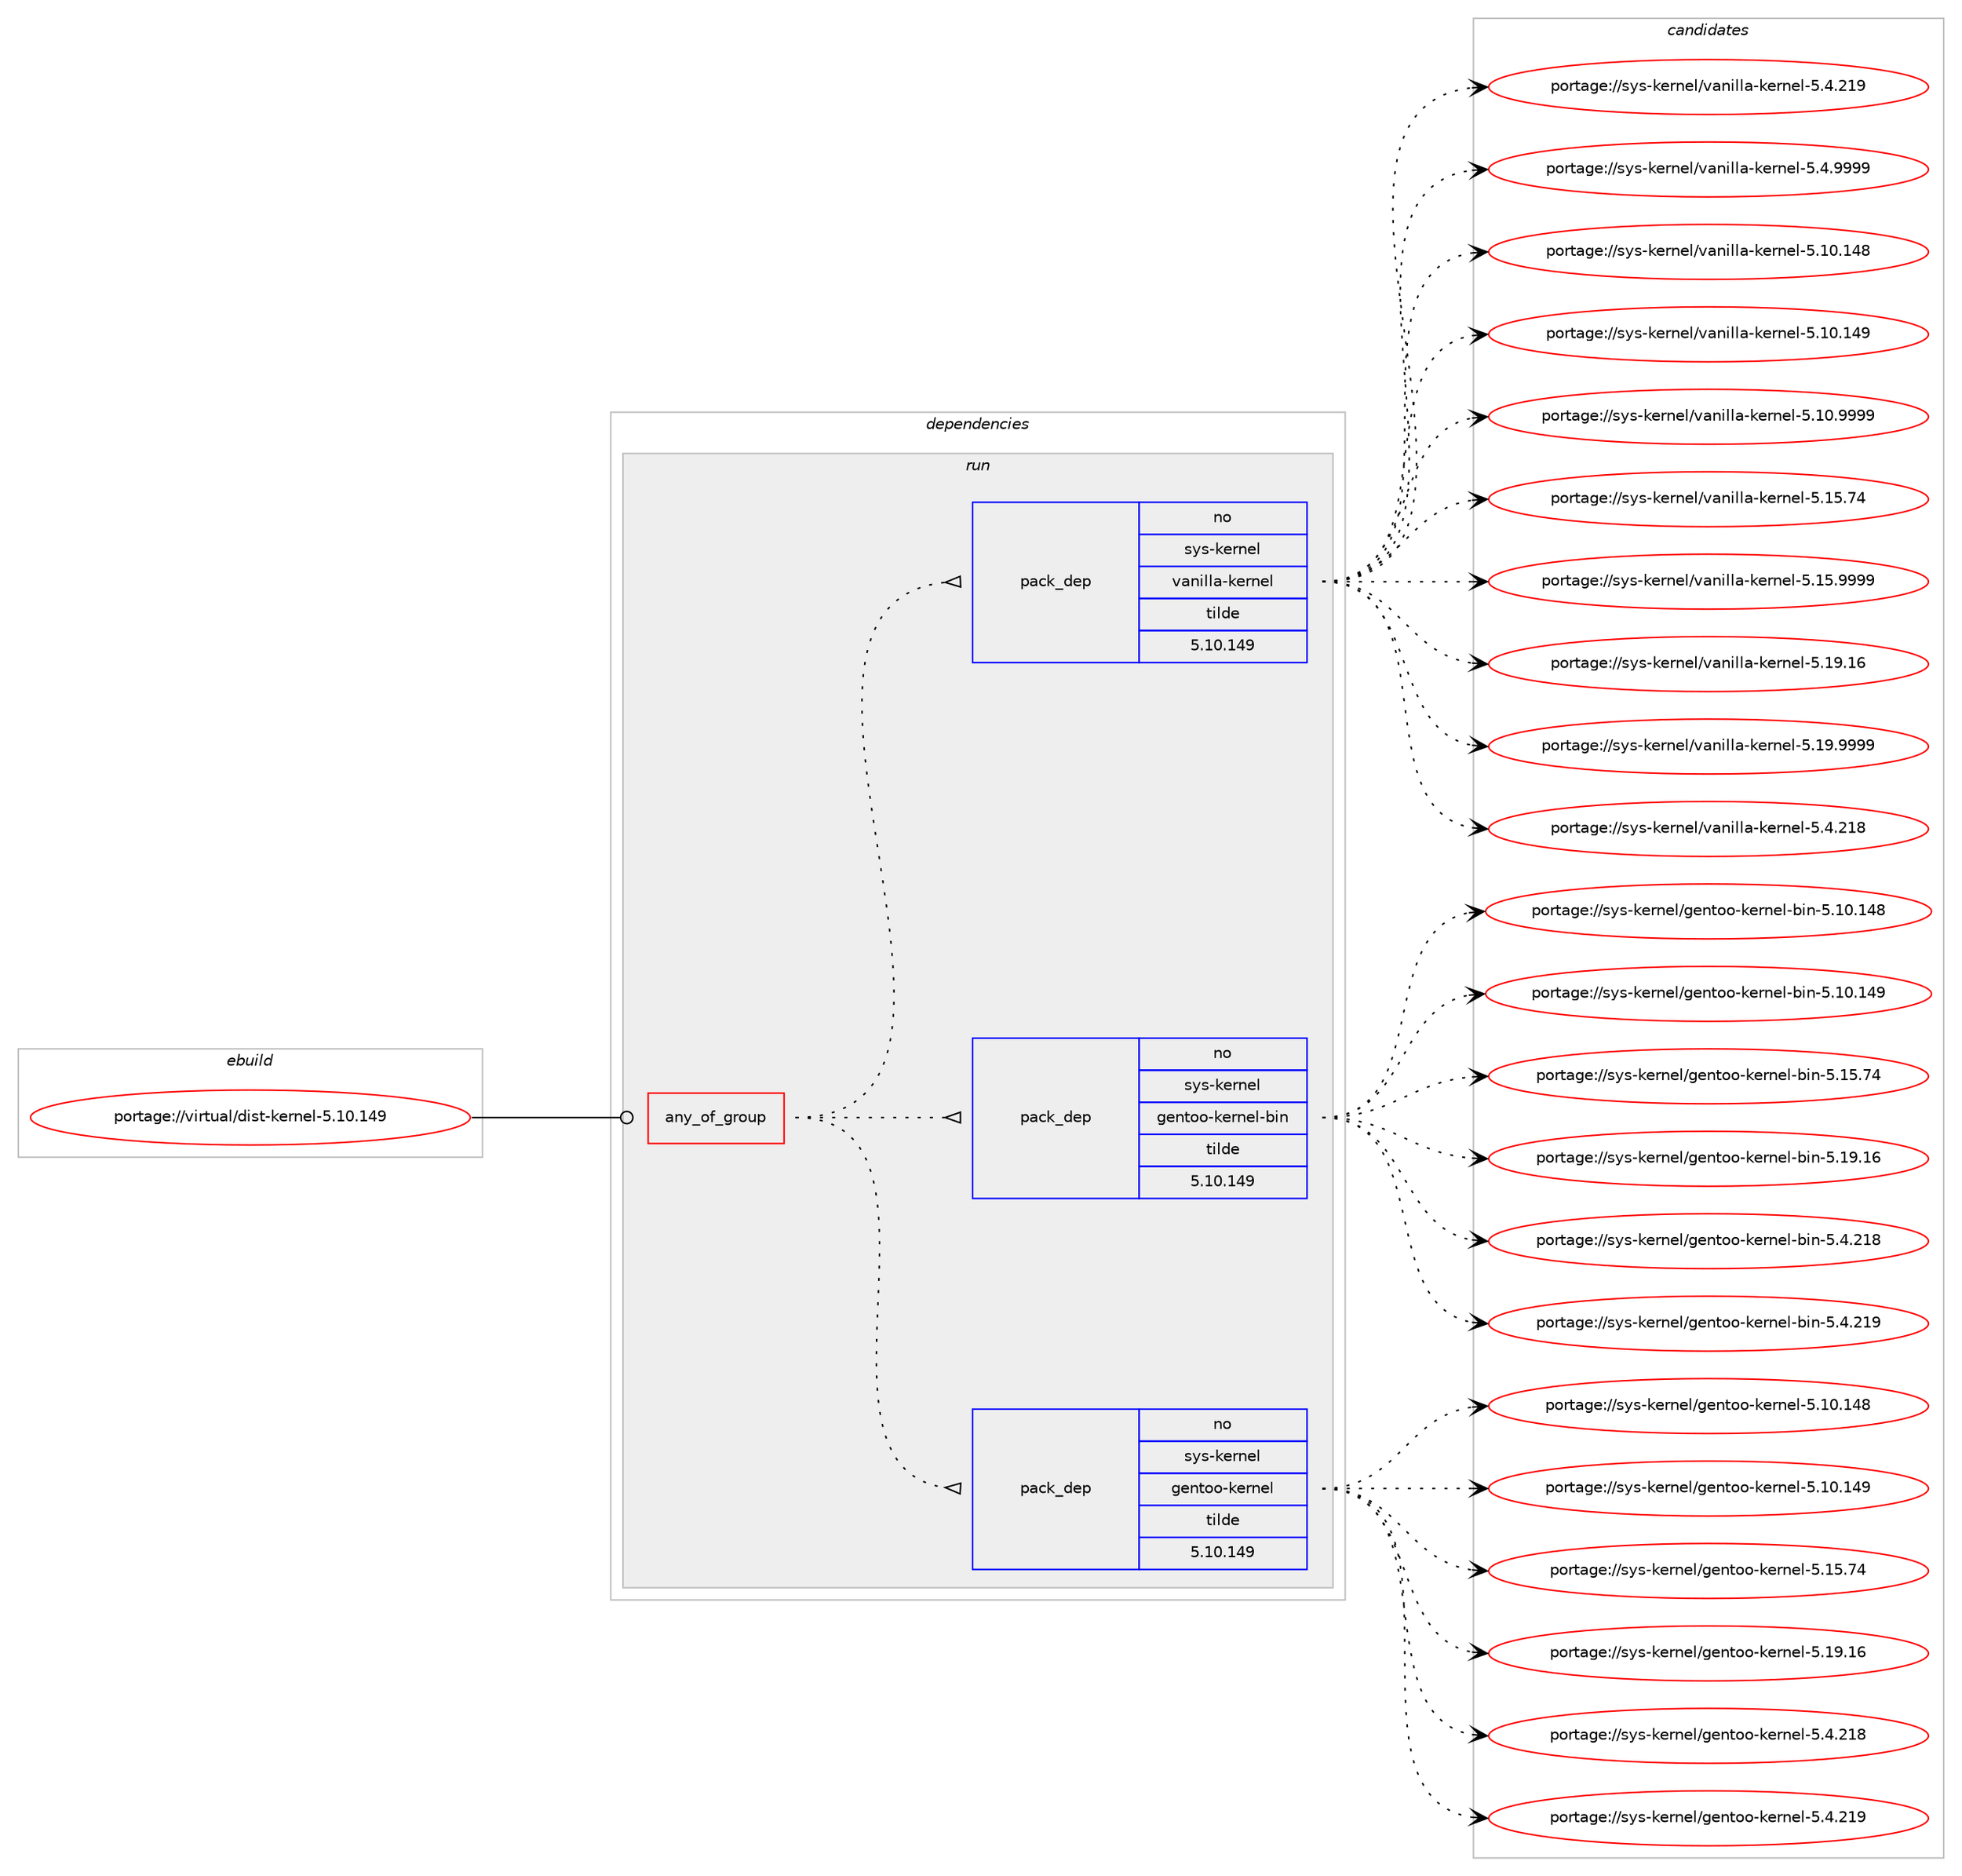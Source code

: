 digraph prolog {

# *************
# Graph options
# *************

newrank=true;
concentrate=true;
compound=true;
graph [rankdir=LR,fontname=Helvetica,fontsize=10,ranksep=1.5];#, ranksep=2.5, nodesep=0.2];
edge  [arrowhead=vee];
node  [fontname=Helvetica,fontsize=10];

# **********
# The ebuild
# **********

subgraph cluster_leftcol {
color=gray;
rank=same;
label=<<i>ebuild</i>>;
id [label="portage://virtual/dist-kernel-5.10.149", color=red, width=4, href="../virtual/dist-kernel-5.10.149.svg"];
}

# ****************
# The dependencies
# ****************

subgraph cluster_midcol {
color=gray;
label=<<i>dependencies</i>>;
subgraph cluster_compile {
fillcolor="#eeeeee";
style=filled;
label=<<i>compile</i>>;
}
subgraph cluster_compileandrun {
fillcolor="#eeeeee";
style=filled;
label=<<i>compile and run</i>>;
}
subgraph cluster_run {
fillcolor="#eeeeee";
style=filled;
label=<<i>run</i>>;
subgraph any5 {
dependency217 [label=<<TABLE BORDER="0" CELLBORDER="1" CELLSPACING="0" CELLPADDING="4"><TR><TD CELLPADDING="10">any_of_group</TD></TR></TABLE>>, shape=none, color=red];subgraph pack102 {
dependency218 [label=<<TABLE BORDER="0" CELLBORDER="1" CELLSPACING="0" CELLPADDING="4" WIDTH="220"><TR><TD ROWSPAN="6" CELLPADDING="30">pack_dep</TD></TR><TR><TD WIDTH="110">no</TD></TR><TR><TD>sys-kernel</TD></TR><TR><TD>gentoo-kernel</TD></TR><TR><TD>tilde</TD></TR><TR><TD>5.10.149</TD></TR></TABLE>>, shape=none, color=blue];
}
dependency217:e -> dependency218:w [weight=20,style="dotted",arrowhead="oinv"];
subgraph pack103 {
dependency219 [label=<<TABLE BORDER="0" CELLBORDER="1" CELLSPACING="0" CELLPADDING="4" WIDTH="220"><TR><TD ROWSPAN="6" CELLPADDING="30">pack_dep</TD></TR><TR><TD WIDTH="110">no</TD></TR><TR><TD>sys-kernel</TD></TR><TR><TD>gentoo-kernel-bin</TD></TR><TR><TD>tilde</TD></TR><TR><TD>5.10.149</TD></TR></TABLE>>, shape=none, color=blue];
}
dependency217:e -> dependency219:w [weight=20,style="dotted",arrowhead="oinv"];
subgraph pack104 {
dependency220 [label=<<TABLE BORDER="0" CELLBORDER="1" CELLSPACING="0" CELLPADDING="4" WIDTH="220"><TR><TD ROWSPAN="6" CELLPADDING="30">pack_dep</TD></TR><TR><TD WIDTH="110">no</TD></TR><TR><TD>sys-kernel</TD></TR><TR><TD>vanilla-kernel</TD></TR><TR><TD>tilde</TD></TR><TR><TD>5.10.149</TD></TR></TABLE>>, shape=none, color=blue];
}
dependency217:e -> dependency220:w [weight=20,style="dotted",arrowhead="oinv"];
}
id:e -> dependency217:w [weight=20,style="solid",arrowhead="odot"];
}
}

# **************
# The candidates
# **************

subgraph cluster_choices {
rank=same;
color=gray;
label=<<i>candidates</i>>;

subgraph choice102 {
color=black;
nodesep=1;
choice115121115451071011141101011084710310111011611111145107101114110101108455346494846495256 [label="portage://sys-kernel/gentoo-kernel-5.10.148", color=red, width=4,href="../sys-kernel/gentoo-kernel-5.10.148.svg"];
choice115121115451071011141101011084710310111011611111145107101114110101108455346494846495257 [label="portage://sys-kernel/gentoo-kernel-5.10.149", color=red, width=4,href="../sys-kernel/gentoo-kernel-5.10.149.svg"];
choice1151211154510710111411010110847103101110116111111451071011141101011084553464953465552 [label="portage://sys-kernel/gentoo-kernel-5.15.74", color=red, width=4,href="../sys-kernel/gentoo-kernel-5.15.74.svg"];
choice1151211154510710111411010110847103101110116111111451071011141101011084553464957464954 [label="portage://sys-kernel/gentoo-kernel-5.19.16", color=red, width=4,href="../sys-kernel/gentoo-kernel-5.19.16.svg"];
choice1151211154510710111411010110847103101110116111111451071011141101011084553465246504956 [label="portage://sys-kernel/gentoo-kernel-5.4.218", color=red, width=4,href="../sys-kernel/gentoo-kernel-5.4.218.svg"];
choice1151211154510710111411010110847103101110116111111451071011141101011084553465246504957 [label="portage://sys-kernel/gentoo-kernel-5.4.219", color=red, width=4,href="../sys-kernel/gentoo-kernel-5.4.219.svg"];
dependency218:e -> choice115121115451071011141101011084710310111011611111145107101114110101108455346494846495256:w [style=dotted,weight="100"];
dependency218:e -> choice115121115451071011141101011084710310111011611111145107101114110101108455346494846495257:w [style=dotted,weight="100"];
dependency218:e -> choice1151211154510710111411010110847103101110116111111451071011141101011084553464953465552:w [style=dotted,weight="100"];
dependency218:e -> choice1151211154510710111411010110847103101110116111111451071011141101011084553464957464954:w [style=dotted,weight="100"];
dependency218:e -> choice1151211154510710111411010110847103101110116111111451071011141101011084553465246504956:w [style=dotted,weight="100"];
dependency218:e -> choice1151211154510710111411010110847103101110116111111451071011141101011084553465246504957:w [style=dotted,weight="100"];
}
subgraph choice103 {
color=black;
nodesep=1;
choice1151211154510710111411010110847103101110116111111451071011141101011084598105110455346494846495256 [label="portage://sys-kernel/gentoo-kernel-bin-5.10.148", color=red, width=4,href="../sys-kernel/gentoo-kernel-bin-5.10.148.svg"];
choice1151211154510710111411010110847103101110116111111451071011141101011084598105110455346494846495257 [label="portage://sys-kernel/gentoo-kernel-bin-5.10.149", color=red, width=4,href="../sys-kernel/gentoo-kernel-bin-5.10.149.svg"];
choice11512111545107101114110101108471031011101161111114510710111411010110845981051104553464953465552 [label="portage://sys-kernel/gentoo-kernel-bin-5.15.74", color=red, width=4,href="../sys-kernel/gentoo-kernel-bin-5.15.74.svg"];
choice11512111545107101114110101108471031011101161111114510710111411010110845981051104553464957464954 [label="portage://sys-kernel/gentoo-kernel-bin-5.19.16", color=red, width=4,href="../sys-kernel/gentoo-kernel-bin-5.19.16.svg"];
choice11512111545107101114110101108471031011101161111114510710111411010110845981051104553465246504956 [label="portage://sys-kernel/gentoo-kernel-bin-5.4.218", color=red, width=4,href="../sys-kernel/gentoo-kernel-bin-5.4.218.svg"];
choice11512111545107101114110101108471031011101161111114510710111411010110845981051104553465246504957 [label="portage://sys-kernel/gentoo-kernel-bin-5.4.219", color=red, width=4,href="../sys-kernel/gentoo-kernel-bin-5.4.219.svg"];
dependency219:e -> choice1151211154510710111411010110847103101110116111111451071011141101011084598105110455346494846495256:w [style=dotted,weight="100"];
dependency219:e -> choice1151211154510710111411010110847103101110116111111451071011141101011084598105110455346494846495257:w [style=dotted,weight="100"];
dependency219:e -> choice11512111545107101114110101108471031011101161111114510710111411010110845981051104553464953465552:w [style=dotted,weight="100"];
dependency219:e -> choice11512111545107101114110101108471031011101161111114510710111411010110845981051104553464957464954:w [style=dotted,weight="100"];
dependency219:e -> choice11512111545107101114110101108471031011101161111114510710111411010110845981051104553465246504956:w [style=dotted,weight="100"];
dependency219:e -> choice11512111545107101114110101108471031011101161111114510710111411010110845981051104553465246504957:w [style=dotted,weight="100"];
}
subgraph choice104 {
color=black;
nodesep=1;
choice1151211154510710111411010110847118971101051081089745107101114110101108455346494846495256 [label="portage://sys-kernel/vanilla-kernel-5.10.148", color=red, width=4,href="../sys-kernel/vanilla-kernel-5.10.148.svg"];
choice1151211154510710111411010110847118971101051081089745107101114110101108455346494846495257 [label="portage://sys-kernel/vanilla-kernel-5.10.149", color=red, width=4,href="../sys-kernel/vanilla-kernel-5.10.149.svg"];
choice115121115451071011141101011084711897110105108108974510710111411010110845534649484657575757 [label="portage://sys-kernel/vanilla-kernel-5.10.9999", color=red, width=4,href="../sys-kernel/vanilla-kernel-5.10.9999.svg"];
choice11512111545107101114110101108471189711010510810897451071011141101011084553464953465552 [label="portage://sys-kernel/vanilla-kernel-5.15.74", color=red, width=4,href="../sys-kernel/vanilla-kernel-5.15.74.svg"];
choice115121115451071011141101011084711897110105108108974510710111411010110845534649534657575757 [label="portage://sys-kernel/vanilla-kernel-5.15.9999", color=red, width=4,href="../sys-kernel/vanilla-kernel-5.15.9999.svg"];
choice11512111545107101114110101108471189711010510810897451071011141101011084553464957464954 [label="portage://sys-kernel/vanilla-kernel-5.19.16", color=red, width=4,href="../sys-kernel/vanilla-kernel-5.19.16.svg"];
choice115121115451071011141101011084711897110105108108974510710111411010110845534649574657575757 [label="portage://sys-kernel/vanilla-kernel-5.19.9999", color=red, width=4,href="../sys-kernel/vanilla-kernel-5.19.9999.svg"];
choice11512111545107101114110101108471189711010510810897451071011141101011084553465246504956 [label="portage://sys-kernel/vanilla-kernel-5.4.218", color=red, width=4,href="../sys-kernel/vanilla-kernel-5.4.218.svg"];
choice11512111545107101114110101108471189711010510810897451071011141101011084553465246504957 [label="portage://sys-kernel/vanilla-kernel-5.4.219", color=red, width=4,href="../sys-kernel/vanilla-kernel-5.4.219.svg"];
choice1151211154510710111411010110847118971101051081089745107101114110101108455346524657575757 [label="portage://sys-kernel/vanilla-kernel-5.4.9999", color=red, width=4,href="../sys-kernel/vanilla-kernel-5.4.9999.svg"];
dependency220:e -> choice1151211154510710111411010110847118971101051081089745107101114110101108455346494846495256:w [style=dotted,weight="100"];
dependency220:e -> choice1151211154510710111411010110847118971101051081089745107101114110101108455346494846495257:w [style=dotted,weight="100"];
dependency220:e -> choice115121115451071011141101011084711897110105108108974510710111411010110845534649484657575757:w [style=dotted,weight="100"];
dependency220:e -> choice11512111545107101114110101108471189711010510810897451071011141101011084553464953465552:w [style=dotted,weight="100"];
dependency220:e -> choice115121115451071011141101011084711897110105108108974510710111411010110845534649534657575757:w [style=dotted,weight="100"];
dependency220:e -> choice11512111545107101114110101108471189711010510810897451071011141101011084553464957464954:w [style=dotted,weight="100"];
dependency220:e -> choice115121115451071011141101011084711897110105108108974510710111411010110845534649574657575757:w [style=dotted,weight="100"];
dependency220:e -> choice11512111545107101114110101108471189711010510810897451071011141101011084553465246504956:w [style=dotted,weight="100"];
dependency220:e -> choice11512111545107101114110101108471189711010510810897451071011141101011084553465246504957:w [style=dotted,weight="100"];
dependency220:e -> choice1151211154510710111411010110847118971101051081089745107101114110101108455346524657575757:w [style=dotted,weight="100"];
}
}

}
